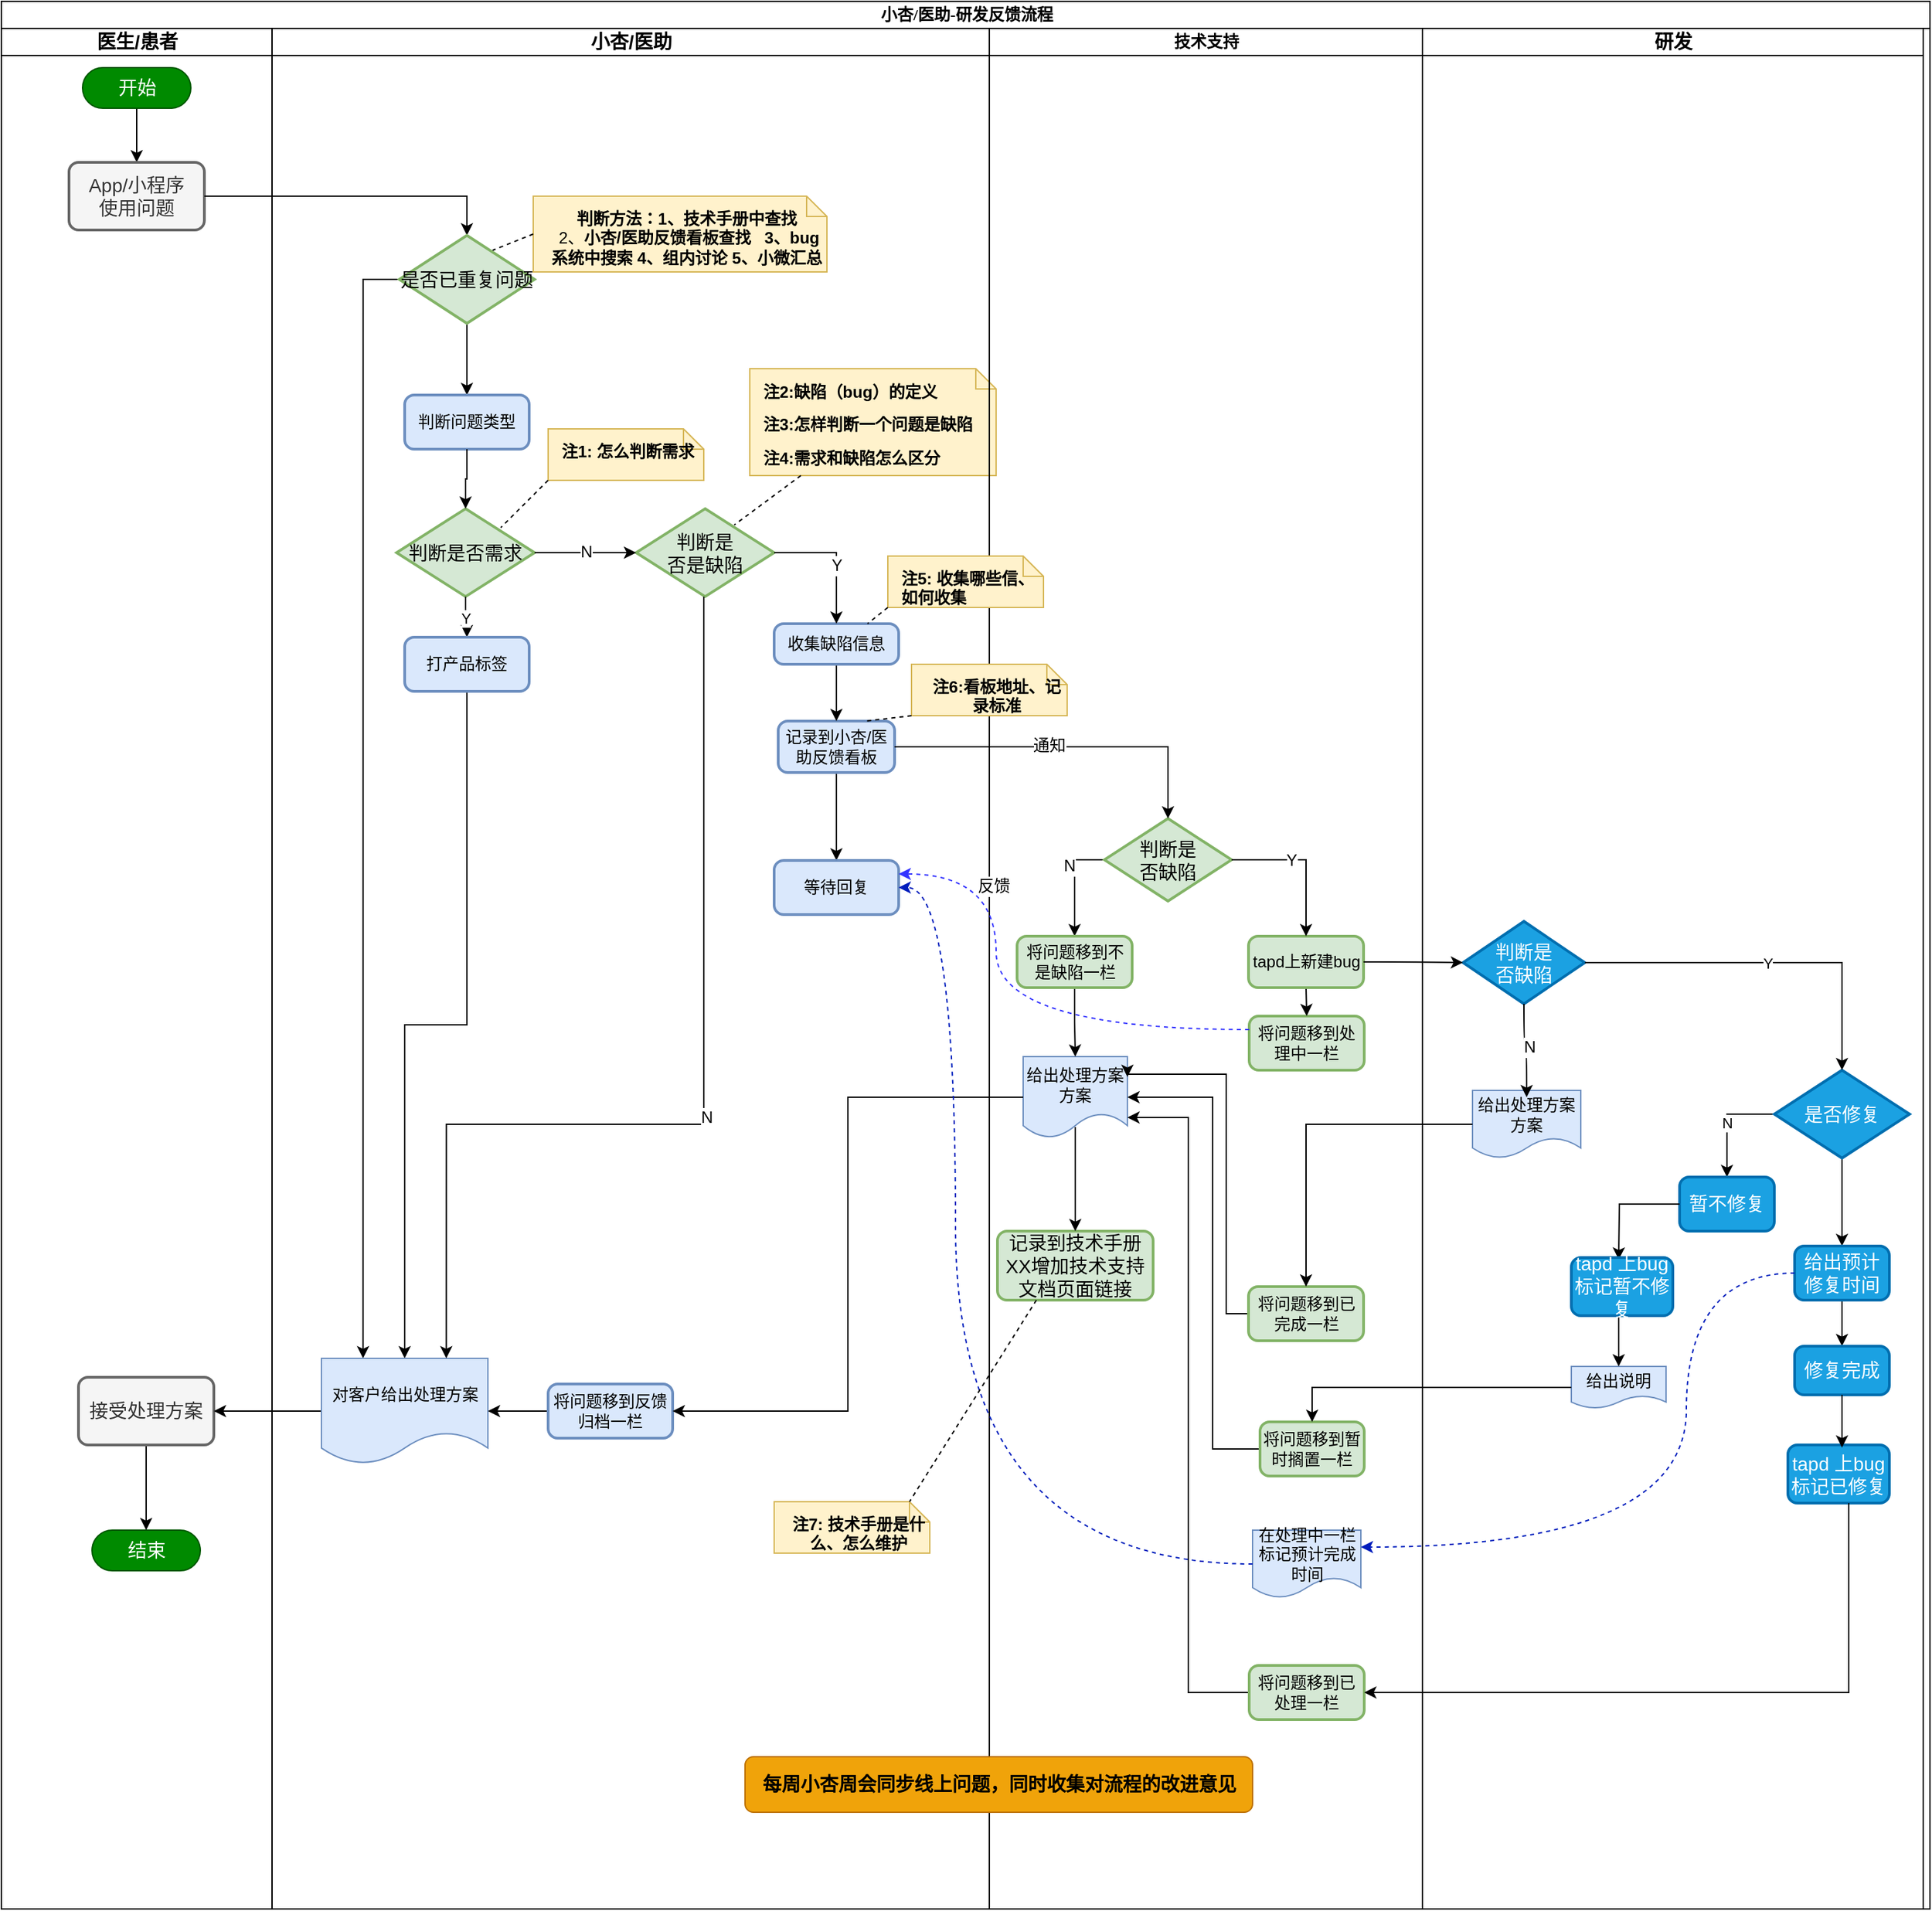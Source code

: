 <mxfile version="12.2.9" type="github" pages="1">
  <diagram name="Page-1" id="74e2e168-ea6b-b213-b513-2b3c1d86103e">
    <mxGraphModel dx="1878" dy="1584" grid="1" gridSize="10" guides="1" tooltips="1" connect="1" arrows="1" fold="1" page="1" pageScale="1" pageWidth="1169" pageHeight="827" background="#ffffff" math="0" shadow="0">
      <root>
        <mxCell id="0"/>
        <mxCell id="1" parent="0"/>
        <mxCell id="77e6c97f196da883-1" value="&lt;font style=&quot;font-size: 12px&quot;&gt;小杏/医助-研发反馈流程&lt;/font&gt;" style="swimlane;html=1;childLayout=stackLayout;startSize=20;rounded=0;shadow=0;labelBackgroundColor=none;strokeColor=#000000;strokeWidth=1;fillColor=#ffffff;fontFamily=Verdana;fontSize=8;fontColor=#000000;align=center;swimlaneFillColor=none;" parent="1" vertex="1">
          <mxGeometry x="75" y="-99" width="1425" height="1410" as="geometry">
            <mxRectangle x="70" y="40" width="60" height="20" as="alternateBounds"/>
          </mxGeometry>
        </mxCell>
        <mxCell id="77e6c97f196da883-2" value="&lt;font style=&quot;font-size: 14px&quot;&gt;医生/患者&lt;/font&gt;" style="swimlane;html=1;startSize=20;" parent="77e6c97f196da883-1" vertex="1">
          <mxGeometry y="20" width="200" height="1390" as="geometry"/>
        </mxCell>
        <mxCell id="CS8iFtkTwfFo0KuXTS89-81" value="" style="edgeStyle=orthogonalEdgeStyle;rounded=0;orthogonalLoop=1;jettySize=auto;html=1;" parent="77e6c97f196da883-2" source="ksEWMvaeQkEIQ98bON_O-1" target="ksEWMvaeQkEIQ98bON_O-6" edge="1">
          <mxGeometry relative="1" as="geometry"/>
        </mxCell>
        <mxCell id="ksEWMvaeQkEIQ98bON_O-1" value="&lt;font style=&quot;font-size: 14px&quot;&gt;开始&lt;/font&gt;" style="html=1;dashed=0;whitespace=wrap;shape=mxgraph.dfd.start;fillColor=#008a00;strokeColor=#005700;fontColor=#ffffff;" parent="77e6c97f196da883-2" vertex="1">
          <mxGeometry x="60" y="29" width="80" height="30" as="geometry"/>
        </mxCell>
        <mxCell id="Y_FIWzOunRJamVhr1s4d-17" value="&lt;font style=&quot;font-size: 14px&quot;&gt;结束&lt;/font&gt;" style="html=1;dashed=0;whitespace=wrap;shape=mxgraph.dfd.start;fillColor=#008a00;strokeColor=#005700;fontColor=#ffffff;" parent="77e6c97f196da883-2" vertex="1">
          <mxGeometry x="67" y="1110" width="80" height="30" as="geometry"/>
        </mxCell>
        <mxCell id="ksEWMvaeQkEIQ98bON_O-6" value="&lt;font style=&quot;font-size: 14px&quot;&gt;App/小程序&lt;br&gt;使用问题&lt;/font&gt;" style="rounded=1;whiteSpace=wrap;html=1;absoluteArcSize=1;arcSize=14;strokeWidth=2;fillColor=#f5f5f5;strokeColor=#666666;fontColor=#333333;" parent="77e6c97f196da883-2" vertex="1">
          <mxGeometry x="50" y="99" width="100" height="50" as="geometry"/>
        </mxCell>
        <mxCell id="CS8iFtkTwfFo0KuXTS89-507" style="edgeStyle=orthogonalEdgeStyle;rounded=0;orthogonalLoop=1;jettySize=auto;html=1;exitX=0.5;exitY=1;exitDx=0;exitDy=0;strokeColor=#000000;" parent="77e6c97f196da883-2" source="CS8iFtkTwfFo0KuXTS89-299" target="Y_FIWzOunRJamVhr1s4d-17" edge="1">
          <mxGeometry relative="1" as="geometry"/>
        </mxCell>
        <mxCell id="CS8iFtkTwfFo0KuXTS89-299" value="&lt;span style=&quot;font-size: 14px&quot;&gt;接受处理方案&lt;/span&gt;" style="rounded=1;whiteSpace=wrap;html=1;absoluteArcSize=1;arcSize=14;strokeWidth=2;fillColor=#f5f5f5;strokeColor=#666666;fontColor=#333333;" parent="77e6c97f196da883-2" vertex="1">
          <mxGeometry x="57" y="997" width="100" height="50" as="geometry"/>
        </mxCell>
        <mxCell id="CS8iFtkTwfFo0KuXTS89-83" value="" style="edgeStyle=orthogonalEdgeStyle;rounded=0;orthogonalLoop=1;jettySize=auto;html=1;entryX=0.5;entryY=0;entryDx=0;entryDy=0;entryPerimeter=0;" parent="77e6c97f196da883-1" source="ksEWMvaeQkEIQ98bON_O-6" target="CS8iFtkTwfFo0KuXTS89-197" edge="1">
          <mxGeometry relative="1" as="geometry">
            <mxPoint x="260" y="79" as="targetPoint"/>
            <Array as="points"/>
          </mxGeometry>
        </mxCell>
        <mxCell id="CS8iFtkTwfFo0KuXTS89-506" style="edgeStyle=orthogonalEdgeStyle;rounded=0;orthogonalLoop=1;jettySize=auto;html=1;entryX=1;entryY=0.5;entryDx=0;entryDy=0;strokeColor=#000000;" parent="77e6c97f196da883-1" source="CS8iFtkTwfFo0KuXTS89-371" target="CS8iFtkTwfFo0KuXTS89-299" edge="1">
          <mxGeometry relative="1" as="geometry"/>
        </mxCell>
        <mxCell id="77e6c97f196da883-3" value="&lt;font style=&quot;font-size: 14px&quot;&gt;小杏/医助&lt;/font&gt;" style="swimlane;html=1;startSize=20;glass=0;" parent="77e6c97f196da883-1" vertex="1">
          <mxGeometry x="200" y="20" width="530" height="1390" as="geometry"/>
        </mxCell>
        <mxCell id="CS8iFtkTwfFo0KuXTS89-76" value="&lt;font style=&quot;font-size: 14px&quot;&gt;判断是&lt;br&gt;否是缺陷&lt;br&gt;&lt;/font&gt;" style="strokeWidth=2;html=1;shape=mxgraph.flowchart.decision;whiteSpace=wrap;fillColor=#d5e8d4;strokeColor=#82b366;" parent="77e6c97f196da883-3" vertex="1">
          <mxGeometry x="269" y="355" width="102" height="65" as="geometry"/>
        </mxCell>
        <mxCell id="CS8iFtkTwfFo0KuXTS89-187" value="&lt;p style=&quot;margin: 0px ; margin-top: 10px ; margin-left: 10px ; text-align: left&quot;&gt;&lt;b style=&quot;text-align: center&quot;&gt;注2:缺陷（bug）的定义&lt;/b&gt;&lt;b style=&quot;text-align: center&quot;&gt;&lt;br&gt;&lt;/b&gt;&lt;/p&gt;&lt;p style=&quot;margin: 0px ; margin-top: 10px ; margin-left: 10px ; text-align: left&quot;&gt;&lt;b style=&quot;text-align: center&quot;&gt;注3:怎样判断一个问题是缺陷&lt;/b&gt;&lt;b style=&quot;text-align: center&quot;&gt;&lt;br&gt;&lt;/b&gt;&lt;/p&gt;&lt;p style=&quot;margin: 0px ; margin-top: 10px ; margin-left: 10px ; text-align: left&quot;&gt;&lt;b style=&quot;text-align: center&quot;&gt;注4:需求和缺陷怎么区分&lt;/b&gt;&lt;br&gt;&lt;/p&gt;" style="shape=note;html=1;size=15;spacingLeft=5;align=left;html=1;overflow=fill;whiteSpace=wrap;align=center;fillColor=#fff2cc;strokeColor=#d6b656;" parent="77e6c97f196da883-3" vertex="1">
          <mxGeometry x="353" y="251.5" width="182" height="79" as="geometry"/>
        </mxCell>
        <mxCell id="CS8iFtkTwfFo0KuXTS89-189" value="" style="rounded=0;html=1;labelBackgroundColor=none;endArrow=none;dashed=1;entryX=0.711;entryY=0.185;entryDx=0;entryDy=0;entryPerimeter=0;" parent="77e6c97f196da883-3" source="CS8iFtkTwfFo0KuXTS89-187" target="CS8iFtkTwfFo0KuXTS89-76" edge="1">
          <mxGeometry relative="1" as="geometry">
            <mxPoint x="399.75" y="351" as="targetPoint"/>
          </mxGeometry>
        </mxCell>
        <mxCell id="CS8iFtkTwfFo0KuXTS89-372" style="edgeStyle=orthogonalEdgeStyle;rounded=0;orthogonalLoop=1;jettySize=auto;html=1;exitX=0;exitY=0.5;exitDx=0;exitDy=0;exitPerimeter=0;entryX=0.25;entryY=0;entryDx=0;entryDy=0;strokeColor=#000000;" parent="77e6c97f196da883-3" source="CS8iFtkTwfFo0KuXTS89-197" target="CS8iFtkTwfFo0KuXTS89-371" edge="1">
          <mxGeometry relative="1" as="geometry"/>
        </mxCell>
        <mxCell id="CS8iFtkTwfFo0KuXTS89-512" style="edgeStyle=orthogonalEdgeStyle;rounded=0;orthogonalLoop=1;jettySize=auto;html=1;entryX=0.5;entryY=0;entryDx=0;entryDy=0;strokeColor=#000000;" parent="77e6c97f196da883-3" source="CS8iFtkTwfFo0KuXTS89-197" target="CS8iFtkTwfFo0KuXTS89-357" edge="1">
          <mxGeometry relative="1" as="geometry"/>
        </mxCell>
        <mxCell id="CS8iFtkTwfFo0KuXTS89-197" value="&lt;span style=&quot;font-size: 14px ; white-space: normal&quot;&gt;是否已重复问题&lt;br&gt;&lt;/span&gt;" style="strokeWidth=2;html=1;shape=mxgraph.flowchart.decision;whiteSpace=wrap;fillColor=#d5e8d4;strokeColor=#82b366;" parent="77e6c97f196da883-3" vertex="1">
          <mxGeometry x="94" y="153" width="100" height="65" as="geometry"/>
        </mxCell>
        <mxCell id="CS8iFtkTwfFo0KuXTS89-433" style="edgeStyle=orthogonalEdgeStyle;rounded=0;orthogonalLoop=1;jettySize=auto;html=1;entryX=0.5;entryY=0;entryDx=0;entryDy=0;strokeColor=#000000;" parent="77e6c97f196da883-3" source="CS8iFtkTwfFo0KuXTS89-227" target="CS8iFtkTwfFo0KuXTS89-432" edge="1">
          <mxGeometry relative="1" as="geometry"/>
        </mxCell>
        <mxCell id="CS8iFtkTwfFo0KuXTS89-227" value="记录到小杏/医助反馈看板" style="rounded=1;whiteSpace=wrap;html=1;absoluteArcSize=1;arcSize=14;strokeWidth=2;fillColor=#dae8fc;strokeColor=#6c8ebf;" parent="77e6c97f196da883-3" vertex="1">
          <mxGeometry x="374" y="512" width="86" height="38" as="geometry"/>
        </mxCell>
        <mxCell id="CS8iFtkTwfFo0KuXTS89-304" value="&lt;p style=&quot;margin: 10px 0px 0px 10px&quot;&gt;&lt;b&gt;判断方法：1、技术手册中查找&lt;br&gt;&lt;/b&gt;&amp;nbsp;2、&lt;span&gt;&lt;b&gt;小杏/医助反馈看板查找&amp;nbsp; &amp;nbsp;&lt;/b&gt;&lt;/span&gt;&lt;b&gt;3、bug系统中搜索 4、组内讨论 5、小微汇总&lt;/b&gt;&lt;/p&gt;&lt;p style=&quot;margin: 10px 0px 0px 10px&quot;&gt;&lt;b&gt;&lt;br&gt;&lt;/b&gt;&lt;/p&gt;" style="shape=note;html=1;size=15;spacingLeft=5;align=left;html=1;overflow=fill;whiteSpace=wrap;align=center;fillColor=#fff2cc;strokeColor=#d6b656;" parent="77e6c97f196da883-3" vertex="1">
          <mxGeometry x="193" y="124" width="217" height="56" as="geometry"/>
        </mxCell>
        <mxCell id="CS8iFtkTwfFo0KuXTS89-305" value="" style="rounded=0;html=1;labelBackgroundColor=none;endArrow=none;dashed=1;entryX=0.69;entryY=0.169;entryDx=0;entryDy=0;exitX=0;exitY=0.5;exitDx=0;exitDy=0;exitPerimeter=0;entryPerimeter=0;" parent="77e6c97f196da883-3" source="CS8iFtkTwfFo0KuXTS89-304" target="CS8iFtkTwfFo0KuXTS89-197" edge="1">
          <mxGeometry relative="1" as="geometry">
            <mxPoint x="605" y="445.5" as="sourcePoint"/>
            <mxPoint x="566" y="483" as="targetPoint"/>
            <Array as="points"/>
          </mxGeometry>
        </mxCell>
        <mxCell id="CS8iFtkTwfFo0KuXTS89-332" value="&lt;font style=&quot;font-size: 14px&quot;&gt;判断是否需求&lt;br&gt;&lt;/font&gt;" style="strokeWidth=2;html=1;shape=mxgraph.flowchart.decision;whiteSpace=wrap;fillColor=#d5e8d4;strokeColor=#82b366;" parent="77e6c97f196da883-3" vertex="1">
          <mxGeometry x="92" y="355" width="102" height="65" as="geometry"/>
        </mxCell>
        <mxCell id="CS8iFtkTwfFo0KuXTS89-359" value="Y" style="edgeStyle=orthogonalEdgeStyle;rounded=0;orthogonalLoop=1;jettySize=auto;html=1;strokeColor=#000000;exitX=0.5;exitY=1;exitDx=0;exitDy=0;exitPerimeter=0;" parent="77e6c97f196da883-3" source="CS8iFtkTwfFo0KuXTS89-332" target="CS8iFtkTwfFo0KuXTS89-358" edge="1">
          <mxGeometry relative="1" as="geometry"/>
        </mxCell>
        <mxCell id="CS8iFtkTwfFo0KuXTS89-357" value="判断问题类型" style="rounded=1;whiteSpace=wrap;html=1;absoluteArcSize=1;arcSize=14;strokeWidth=2;fillColor=#dae8fc;strokeColor=#6c8ebf;" parent="77e6c97f196da883-3" vertex="1">
          <mxGeometry x="98" y="271" width="92" height="40" as="geometry"/>
        </mxCell>
        <mxCell id="CS8iFtkTwfFo0KuXTS89-362" style="edgeStyle=orthogonalEdgeStyle;rounded=0;orthogonalLoop=1;jettySize=auto;html=1;exitX=0.5;exitY=1;exitDx=0;exitDy=0;entryX=0.5;entryY=0;entryDx=0;entryDy=0;strokeColor=#000000;" parent="77e6c97f196da883-3" source="CS8iFtkTwfFo0KuXTS89-358" target="CS8iFtkTwfFo0KuXTS89-371" edge="1">
          <mxGeometry relative="1" as="geometry">
            <mxPoint x="93" y="546" as="targetPoint"/>
          </mxGeometry>
        </mxCell>
        <mxCell id="CS8iFtkTwfFo0KuXTS89-358" value="打产品标签" style="rounded=1;whiteSpace=wrap;html=1;absoluteArcSize=1;arcSize=14;strokeWidth=2;fillColor=#dae8fc;strokeColor=#6c8ebf;" parent="77e6c97f196da883-3" vertex="1">
          <mxGeometry x="98" y="450" width="92" height="40" as="geometry"/>
        </mxCell>
        <mxCell id="CS8iFtkTwfFo0KuXTS89-371" value="&lt;span style=&quot;white-space: normal&quot;&gt;对客户给出处理方案&lt;/span&gt;" style="shape=document;whiteSpace=wrap;html=1;boundedLbl=1;fillColor=#dae8fc;strokeColor=#6c8ebf;" parent="77e6c97f196da883-3" vertex="1">
          <mxGeometry x="36.5" y="983" width="123" height="78" as="geometry"/>
        </mxCell>
        <mxCell id="CS8iFtkTwfFo0KuXTS89-368" style="edgeStyle=orthogonalEdgeStyle;rounded=0;orthogonalLoop=1;jettySize=auto;html=1;strokeColor=#000000;entryX=0.75;entryY=0;entryDx=0;entryDy=0;" parent="77e6c97f196da883-3" target="CS8iFtkTwfFo0KuXTS89-371" edge="1">
          <mxGeometry relative="1" as="geometry">
            <mxPoint x="205" y="990" as="targetPoint"/>
            <mxPoint x="319" y="420" as="sourcePoint"/>
            <Array as="points">
              <mxPoint x="319" y="810"/>
              <mxPoint x="128" y="810"/>
            </Array>
          </mxGeometry>
        </mxCell>
        <mxCell id="CS8iFtkTwfFo0KuXTS89-369" value="N" style="text;html=1;resizable=0;points=[];align=center;verticalAlign=middle;labelBackgroundColor=#ffffff;" parent="CS8iFtkTwfFo0KuXTS89-368" vertex="1" connectable="0">
          <mxGeometry x="0.021" y="2" relative="1" as="geometry">
            <mxPoint as="offset"/>
          </mxGeometry>
        </mxCell>
        <mxCell id="CS8iFtkTwfFo0KuXTS89-374" value="" style="group" parent="77e6c97f196da883-3" vertex="1" connectable="0">
          <mxGeometry x="204" y="296" width="115" height="38" as="geometry"/>
        </mxCell>
        <mxCell id="CS8iFtkTwfFo0KuXTS89-367" value="&lt;p style=&quot;margin: 0px ; margin-top: 10px ; margin-left: 10px ; text-align: left&quot;&gt;&lt;b style=&quot;text-align: center&quot;&gt;注1: 怎么判断需求&lt;/b&gt;&lt;/p&gt;" style="shape=note;html=1;size=15;spacingLeft=5;align=left;html=1;overflow=fill;whiteSpace=wrap;align=center;fillColor=#fff2cc;strokeColor=#d6b656;" parent="CS8iFtkTwfFo0KuXTS89-374" vertex="1">
          <mxGeometry width="115" height="38" as="geometry"/>
        </mxCell>
        <mxCell id="CS8iFtkTwfFo0KuXTS89-366" value="" style="rounded=0;html=1;labelBackgroundColor=none;endArrow=none;dashed=1;entryX=0.755;entryY=0.215;entryDx=0;entryDy=0;entryPerimeter=0;exitX=0;exitY=1;exitDx=0;exitDy=0;exitPerimeter=0;" parent="77e6c97f196da883-3" source="CS8iFtkTwfFo0KuXTS89-367" target="CS8iFtkTwfFo0KuXTS89-332" edge="1">
          <mxGeometry relative="1" as="geometry">
            <mxPoint x="13" y="24" as="sourcePoint"/>
            <mxPoint x="433.022" y="-25.975" as="targetPoint"/>
          </mxGeometry>
        </mxCell>
        <mxCell id="CS8iFtkTwfFo0KuXTS89-387" style="edgeStyle=orthogonalEdgeStyle;rounded=0;orthogonalLoop=1;jettySize=auto;html=1;entryX=0.5;entryY=0;entryDx=0;entryDy=0;strokeColor=#000000;" parent="77e6c97f196da883-3" source="CS8iFtkTwfFo0KuXTS89-384" target="CS8iFtkTwfFo0KuXTS89-227" edge="1">
          <mxGeometry relative="1" as="geometry"/>
        </mxCell>
        <mxCell id="CS8iFtkTwfFo0KuXTS89-384" value="收集缺陷信息" style="rounded=1;whiteSpace=wrap;html=1;absoluteArcSize=1;arcSize=14;strokeWidth=2;fillColor=#dae8fc;strokeColor=#6c8ebf;" parent="77e6c97f196da883-3" vertex="1">
          <mxGeometry x="371" y="440" width="92" height="30" as="geometry"/>
        </mxCell>
        <mxCell id="CS8iFtkTwfFo0KuXTS89-360" style="edgeStyle=orthogonalEdgeStyle;rounded=0;orthogonalLoop=1;jettySize=auto;html=1;exitX=0.5;exitY=1;exitDx=0;exitDy=0;strokeColor=#000000;entryX=0.5;entryY=0;entryDx=0;entryDy=0;entryPerimeter=0;" parent="77e6c97f196da883-3" source="CS8iFtkTwfFo0KuXTS89-357" target="CS8iFtkTwfFo0KuXTS89-332" edge="1">
          <mxGeometry relative="1" as="geometry">
            <mxPoint x="154" y="350" as="targetPoint"/>
          </mxGeometry>
        </mxCell>
        <mxCell id="CS8iFtkTwfFo0KuXTS89-365" style="edgeStyle=orthogonalEdgeStyle;rounded=0;orthogonalLoop=1;jettySize=auto;html=1;exitX=1;exitY=0.5;exitDx=0;exitDy=0;exitPerimeter=0;strokeColor=#000000;entryX=0;entryY=0.5;entryDx=0;entryDy=0;entryPerimeter=0;" parent="77e6c97f196da883-3" source="CS8iFtkTwfFo0KuXTS89-332" target="CS8iFtkTwfFo0KuXTS89-76" edge="1">
          <mxGeometry relative="1" as="geometry">
            <mxPoint x="280" y="380.5" as="targetPoint"/>
          </mxGeometry>
        </mxCell>
        <mxCell id="CS8iFtkTwfFo0KuXTS89-373" value="N" style="text;html=1;resizable=0;points=[];align=center;verticalAlign=middle;labelBackgroundColor=#ffffff;" parent="CS8iFtkTwfFo0KuXTS89-365" vertex="1" connectable="0">
          <mxGeometry x="0.014" y="1" relative="1" as="geometry">
            <mxPoint as="offset"/>
          </mxGeometry>
        </mxCell>
        <mxCell id="CS8iFtkTwfFo0KuXTS89-432" value="等待回复" style="rounded=1;whiteSpace=wrap;html=1;absoluteArcSize=1;arcSize=14;strokeWidth=2;fillColor=#dae8fc;strokeColor=#6c8ebf;" parent="77e6c97f196da883-3" vertex="1">
          <mxGeometry x="371" y="615" width="92" height="40" as="geometry"/>
        </mxCell>
        <mxCell id="CS8iFtkTwfFo0KuXTS89-375" style="edgeStyle=orthogonalEdgeStyle;rounded=0;orthogonalLoop=1;jettySize=auto;html=1;exitX=1;exitY=0.5;exitDx=0;exitDy=0;exitPerimeter=0;strokeColor=#000000;entryX=0.5;entryY=0;entryDx=0;entryDy=0;" parent="77e6c97f196da883-3" source="CS8iFtkTwfFo0KuXTS89-76" target="CS8iFtkTwfFo0KuXTS89-384" edge="1">
          <mxGeometry relative="1" as="geometry">
            <mxPoint x="425" y="420" as="targetPoint"/>
          </mxGeometry>
        </mxCell>
        <mxCell id="CS8iFtkTwfFo0KuXTS89-379" value="Y" style="text;html=1;resizable=0;points=[];align=center;verticalAlign=middle;labelBackgroundColor=#ffffff;" parent="CS8iFtkTwfFo0KuXTS89-375" vertex="1" connectable="0">
          <mxGeometry x="0.119" relative="1" as="geometry">
            <mxPoint as="offset"/>
          </mxGeometry>
        </mxCell>
        <mxCell id="CS8iFtkTwfFo0KuXTS89-522" style="edgeStyle=orthogonalEdgeStyle;rounded=0;orthogonalLoop=1;jettySize=auto;html=1;exitX=0;exitY=0.5;exitDx=0;exitDy=0;strokeColor=#000000;" parent="77e6c97f196da883-3" source="CS8iFtkTwfFo0KuXTS89-509" target="CS8iFtkTwfFo0KuXTS89-371" edge="1">
          <mxGeometry relative="1" as="geometry"/>
        </mxCell>
        <mxCell id="CS8iFtkTwfFo0KuXTS89-509" value="将问题移到反馈归档一栏" style="rounded=1;whiteSpace=wrap;html=1;absoluteArcSize=1;arcSize=14;strokeWidth=2;fillColor=#dae8fc;strokeColor=#6c8ebf;" parent="77e6c97f196da883-3" vertex="1">
          <mxGeometry x="204" y="1002" width="92" height="40" as="geometry"/>
        </mxCell>
        <mxCell id="Y_FIWzOunRJamVhr1s4d-7" value="技术支持" style="swimlane;html=1;startSize=20;" parent="77e6c97f196da883-3" vertex="1">
          <mxGeometry x="530" width="320" height="1390" as="geometry"/>
        </mxCell>
        <mxCell id="CS8iFtkTwfFo0KuXTS89-406" style="edgeStyle=orthogonalEdgeStyle;rounded=0;orthogonalLoop=1;jettySize=auto;html=1;strokeColor=#000000;exitX=0;exitY=0.5;exitDx=0;exitDy=0;exitPerimeter=0;" parent="Y_FIWzOunRJamVhr1s4d-7" source="CS8iFtkTwfFo0KuXTS89-395" target="CS8iFtkTwfFo0KuXTS89-405" edge="1">
          <mxGeometry relative="1" as="geometry"/>
        </mxCell>
        <mxCell id="CS8iFtkTwfFo0KuXTS89-418" value="N" style="text;html=1;resizable=0;points=[];align=center;verticalAlign=middle;labelBackgroundColor=#ffffff;" parent="CS8iFtkTwfFo0KuXTS89-406" vertex="1" connectable="0">
          <mxGeometry x="-0.565" y="-10" relative="1" as="geometry">
            <mxPoint x="-9" y="14" as="offset"/>
          </mxGeometry>
        </mxCell>
        <mxCell id="CS8iFtkTwfFo0KuXTS89-395" value="&lt;font style=&quot;font-size: 14px&quot;&gt;判断是&lt;br&gt;否缺陷&lt;/font&gt;" style="strokeWidth=2;html=1;shape=mxgraph.flowchart.decision;whiteSpace=wrap;fillColor=#d5e8d4;strokeColor=#82b366;" parent="Y_FIWzOunRJamVhr1s4d-7" vertex="1">
          <mxGeometry x="85" y="584" width="94" height="61" as="geometry"/>
        </mxCell>
        <mxCell id="CS8iFtkTwfFo0KuXTS89-403" value="&lt;span style=&quot;white-space: normal&quot;&gt;给出处理方案方案&lt;/span&gt;" style="shape=document;whiteSpace=wrap;html=1;boundedLbl=1;fillColor=#dae8fc;strokeColor=#6c8ebf;" parent="Y_FIWzOunRJamVhr1s4d-7" vertex="1">
          <mxGeometry x="25" y="760" width="77" height="60" as="geometry"/>
        </mxCell>
        <mxCell id="CS8iFtkTwfFo0KuXTS89-407" style="edgeStyle=orthogonalEdgeStyle;rounded=0;orthogonalLoop=1;jettySize=auto;html=1;exitX=0.5;exitY=1;exitDx=0;exitDy=0;entryX=0.5;entryY=0;entryDx=0;entryDy=0;strokeColor=#000000;" parent="Y_FIWzOunRJamVhr1s4d-7" source="CS8iFtkTwfFo0KuXTS89-405" target="CS8iFtkTwfFo0KuXTS89-403" edge="1">
          <mxGeometry relative="1" as="geometry"/>
        </mxCell>
        <mxCell id="CS8iFtkTwfFo0KuXTS89-405" value="将问题移到不是缺陷一栏" style="rounded=1;whiteSpace=wrap;html=1;absoluteArcSize=1;arcSize=14;strokeWidth=2;fillColor=#d5e8d4;strokeColor=#82b366;" parent="Y_FIWzOunRJamVhr1s4d-7" vertex="1">
          <mxGeometry x="20.5" y="671" width="85" height="38" as="geometry"/>
        </mxCell>
        <mxCell id="CS8iFtkTwfFo0KuXTS89-416" value="&lt;font style=&quot;font-size: 14px&quot;&gt;记录到技术手册&lt;br&gt;XX增加技术支持文档页面链接&lt;br&gt;&lt;/font&gt;" style="rounded=1;whiteSpace=wrap;html=1;absoluteArcSize=1;arcSize=14;strokeWidth=2;fillColor=#d5e8d4;strokeColor=#82b366;" parent="Y_FIWzOunRJamVhr1s4d-7" vertex="1">
          <mxGeometry x="6" y="889" width="115" height="51" as="geometry"/>
        </mxCell>
        <mxCell id="CS8iFtkTwfFo0KuXTS89-421" value="将问题移到处理中一栏" style="rounded=1;whiteSpace=wrap;html=1;absoluteArcSize=1;arcSize=14;strokeWidth=2;fillColor=#d5e8d4;strokeColor=#82b366;" parent="Y_FIWzOunRJamVhr1s4d-7" vertex="1">
          <mxGeometry x="192" y="730" width="85" height="40" as="geometry"/>
        </mxCell>
        <mxCell id="CS8iFtkTwfFo0KuXTS89-74" value="&lt;span style=&quot;font-size: 14px&quot;&gt;研发&lt;br&gt;&lt;/span&gt;" style="swimlane;html=1;startSize=20;" parent="Y_FIWzOunRJamVhr1s4d-7" vertex="1">
          <mxGeometry x="320" width="370" height="1390" as="geometry"/>
        </mxCell>
        <mxCell id="CS8iFtkTwfFo0KuXTS89-444" value="&lt;font style=&quot;font-size: 14px&quot;&gt;判断是&lt;br&gt;否缺陷&lt;/font&gt;" style="strokeWidth=2;html=1;shape=mxgraph.flowchart.decision;whiteSpace=wrap;fillColor=#1ba1e2;strokeColor=#006EAF;fontColor=#ffffff;" parent="CS8iFtkTwfFo0KuXTS89-74" vertex="1">
          <mxGeometry x="30" y="660" width="90" height="61" as="geometry"/>
        </mxCell>
        <mxCell id="CS8iFtkTwfFo0KuXTS89-447" value="&lt;span style=&quot;white-space: normal&quot;&gt;给出处理方案方案&lt;/span&gt;" style="shape=document;whiteSpace=wrap;html=1;boundedLbl=1;fillColor=#dae8fc;strokeColor=#6c8ebf;" parent="CS8iFtkTwfFo0KuXTS89-74" vertex="1">
          <mxGeometry x="37" y="785" width="80" height="50" as="geometry"/>
        </mxCell>
        <mxCell id="CS8iFtkTwfFo0KuXTS89-461" value="N" style="edgeStyle=orthogonalEdgeStyle;rounded=0;orthogonalLoop=1;jettySize=auto;html=1;exitX=0;exitY=0.5;exitDx=0;exitDy=0;exitPerimeter=0;entryX=0.5;entryY=0;entryDx=0;entryDy=0;strokeColor=#000000;" parent="CS8iFtkTwfFo0KuXTS89-74" source="CS8iFtkTwfFo0KuXTS89-458" target="CS8iFtkTwfFo0KuXTS89-460" edge="1">
          <mxGeometry relative="1" as="geometry"/>
        </mxCell>
        <mxCell id="CS8iFtkTwfFo0KuXTS89-494" style="edgeStyle=orthogonalEdgeStyle;rounded=0;orthogonalLoop=1;jettySize=auto;html=1;entryX=0.5;entryY=0;entryDx=0;entryDy=0;strokeColor=#000000;" parent="CS8iFtkTwfFo0KuXTS89-74" source="CS8iFtkTwfFo0KuXTS89-458" target="CS8iFtkTwfFo0KuXTS89-481" edge="1">
          <mxGeometry relative="1" as="geometry"/>
        </mxCell>
        <mxCell id="CS8iFtkTwfFo0KuXTS89-458" value="&lt;span style=&quot;font-size: 14px&quot;&gt;是否修复&lt;/span&gt;" style="strokeWidth=2;html=1;shape=mxgraph.flowchart.decision;whiteSpace=wrap;fillColor=#1ba1e2;strokeColor=#006EAF;fontColor=#ffffff;" parent="CS8iFtkTwfFo0KuXTS89-74" vertex="1">
          <mxGeometry x="260" y="770" width="100" height="65" as="geometry"/>
        </mxCell>
        <mxCell id="CS8iFtkTwfFo0KuXTS89-456" value="Y" style="edgeStyle=orthogonalEdgeStyle;rounded=0;orthogonalLoop=1;jettySize=auto;html=1;exitX=1;exitY=0.5;exitDx=0;exitDy=0;exitPerimeter=0;strokeColor=#000000;entryX=0.5;entryY=0;entryDx=0;entryDy=0;entryPerimeter=0;" parent="CS8iFtkTwfFo0KuXTS89-74" source="CS8iFtkTwfFo0KuXTS89-444" target="CS8iFtkTwfFo0KuXTS89-458" edge="1">
          <mxGeometry relative="1" as="geometry">
            <mxPoint x="200" y="720" as="targetPoint"/>
          </mxGeometry>
        </mxCell>
        <mxCell id="CS8iFtkTwfFo0KuXTS89-460" value="&lt;span style=&quot;font-size: 14px&quot;&gt;暂不修复&lt;/span&gt;" style="rounded=1;whiteSpace=wrap;html=1;absoluteArcSize=1;arcSize=14;strokeWidth=2;fillColor=#1ba1e2;strokeColor=#006EAF;fontColor=#ffffff;" parent="CS8iFtkTwfFo0KuXTS89-74" vertex="1">
          <mxGeometry x="190" y="849" width="70" height="40" as="geometry"/>
        </mxCell>
        <mxCell id="CS8iFtkTwfFo0KuXTS89-473" value="&lt;span style=&quot;white-space: normal&quot;&gt;给出说明&lt;/span&gt;" style="shape=document;whiteSpace=wrap;html=1;boundedLbl=1;fillColor=#dae8fc;strokeColor=#6c8ebf;" parent="CS8iFtkTwfFo0KuXTS89-74" vertex="1">
          <mxGeometry x="110" y="989" width="70" height="31" as="geometry"/>
        </mxCell>
        <mxCell id="CS8iFtkTwfFo0KuXTS89-446" style="edgeStyle=orthogonalEdgeStyle;curved=1;rounded=0;orthogonalLoop=1;jettySize=auto;html=1;strokeColor=#000000;entryX=0.5;entryY=0.1;entryDx=0;entryDy=0;entryPerimeter=0;" parent="CS8iFtkTwfFo0KuXTS89-74" source="CS8iFtkTwfFo0KuXTS89-444" target="CS8iFtkTwfFo0KuXTS89-447" edge="1">
          <mxGeometry relative="1" as="geometry">
            <mxPoint x="77" y="780" as="targetPoint"/>
          </mxGeometry>
        </mxCell>
        <mxCell id="CS8iFtkTwfFo0KuXTS89-448" value="N" style="text;html=1;resizable=0;points=[];align=center;verticalAlign=middle;labelBackgroundColor=#ffffff;" parent="CS8iFtkTwfFo0KuXTS89-446" vertex="1" connectable="0">
          <mxGeometry x="-0.013" y="2" relative="1" as="geometry">
            <mxPoint y="-1" as="offset"/>
          </mxGeometry>
        </mxCell>
        <mxCell id="CS8iFtkTwfFo0KuXTS89-485" style="edgeStyle=orthogonalEdgeStyle;curved=1;rounded=0;orthogonalLoop=1;jettySize=auto;html=1;entryX=0.5;entryY=0;entryDx=0;entryDy=0;strokeColor=#000000;" parent="CS8iFtkTwfFo0KuXTS89-74" source="CS8iFtkTwfFo0KuXTS89-481" target="CS8iFtkTwfFo0KuXTS89-484" edge="1">
          <mxGeometry relative="1" as="geometry"/>
        </mxCell>
        <mxCell id="CS8iFtkTwfFo0KuXTS89-481" value="&lt;span style=&quot;font-size: 14px&quot;&gt;给出预计修复时间&lt;/span&gt;" style="rounded=1;whiteSpace=wrap;html=1;absoluteArcSize=1;arcSize=14;strokeWidth=2;fillColor=#1ba1e2;strokeColor=#006EAF;fontColor=#ffffff;" parent="CS8iFtkTwfFo0KuXTS89-74" vertex="1">
          <mxGeometry x="275" y="900" width="70" height="40" as="geometry"/>
        </mxCell>
        <mxCell id="CS8iFtkTwfFo0KuXTS89-484" value="&lt;span style=&quot;font-size: 14px&quot;&gt;修复完成&lt;/span&gt;" style="rounded=1;whiteSpace=wrap;html=1;absoluteArcSize=1;arcSize=14;strokeWidth=2;fillColor=#1ba1e2;strokeColor=#006EAF;fontColor=#ffffff;" parent="CS8iFtkTwfFo0KuXTS89-74" vertex="1">
          <mxGeometry x="275" y="974" width="70" height="36" as="geometry"/>
        </mxCell>
        <mxCell id="CS8iFtkTwfFo0KuXTS89-472" style="edgeStyle=orthogonalEdgeStyle;rounded=0;orthogonalLoop=1;jettySize=auto;html=1;exitX=0;exitY=0.5;exitDx=0;exitDy=0;strokeColor=#000000;" parent="CS8iFtkTwfFo0KuXTS89-74" source="CS8iFtkTwfFo0KuXTS89-460" edge="1">
          <mxGeometry relative="1" as="geometry">
            <mxPoint x="145" y="910" as="targetPoint"/>
          </mxGeometry>
        </mxCell>
        <mxCell id="CS8iFtkTwfFo0KuXTS89-519" value="&lt;span style=&quot;font-size: 14px&quot;&gt;tapd 上bug标记已修复&lt;/span&gt;" style="rounded=1;whiteSpace=wrap;html=1;absoluteArcSize=1;arcSize=14;strokeWidth=2;fillColor=#1ba1e2;strokeColor=#006EAF;fontColor=#ffffff;" parent="CS8iFtkTwfFo0KuXTS89-74" vertex="1">
          <mxGeometry x="270" y="1047" width="75" height="43" as="geometry"/>
        </mxCell>
        <mxCell id="CS8iFtkTwfFo0KuXTS89-521" style="edgeStyle=orthogonalEdgeStyle;rounded=0;orthogonalLoop=1;jettySize=auto;html=1;exitX=0.5;exitY=1;exitDx=0;exitDy=0;entryX=0.5;entryY=0;entryDx=0;entryDy=0;strokeColor=#000000;" parent="CS8iFtkTwfFo0KuXTS89-74" source="CS8iFtkTwfFo0KuXTS89-520" target="CS8iFtkTwfFo0KuXTS89-473" edge="1">
          <mxGeometry relative="1" as="geometry"/>
        </mxCell>
        <mxCell id="CS8iFtkTwfFo0KuXTS89-520" value="&lt;span style=&quot;font-size: 14px&quot;&gt;tapd 上bug标记暂不修复&lt;/span&gt;" style="rounded=1;whiteSpace=wrap;html=1;absoluteArcSize=1;arcSize=14;strokeWidth=2;fillColor=#1ba1e2;strokeColor=#006EAF;fontColor=#ffffff;" parent="CS8iFtkTwfFo0KuXTS89-74" vertex="1">
          <mxGeometry x="110" y="908.5" width="75" height="43" as="geometry"/>
        </mxCell>
        <mxCell id="CS8iFtkTwfFo0KuXTS89-442" style="edgeStyle=orthogonalEdgeStyle;curved=1;rounded=0;orthogonalLoop=1;jettySize=auto;html=1;exitX=0.5;exitY=1;exitDx=0;exitDy=0;entryX=0.5;entryY=0;entryDx=0;entryDy=0;strokeColor=#000000;" parent="Y_FIWzOunRJamVhr1s4d-7" source="CS8iFtkTwfFo0KuXTS89-441" target="CS8iFtkTwfFo0KuXTS89-421" edge="1">
          <mxGeometry relative="1" as="geometry"/>
        </mxCell>
        <mxCell id="CS8iFtkTwfFo0KuXTS89-441" value="tapd上新建bug" style="rounded=1;whiteSpace=wrap;html=1;absoluteArcSize=1;arcSize=14;strokeWidth=2;fillColor=#d5e8d4;strokeColor=#82b366;" parent="Y_FIWzOunRJamVhr1s4d-7" vertex="1">
          <mxGeometry x="191.5" y="671" width="85" height="38" as="geometry"/>
        </mxCell>
        <mxCell id="CS8iFtkTwfFo0KuXTS89-477" style="edgeStyle=orthogonalEdgeStyle;rounded=0;orthogonalLoop=1;jettySize=auto;html=1;entryX=1;entryY=0.25;entryDx=0;entryDy=0;strokeColor=#000000;" parent="Y_FIWzOunRJamVhr1s4d-7" source="CS8iFtkTwfFo0KuXTS89-450" target="CS8iFtkTwfFo0KuXTS89-403" edge="1">
          <mxGeometry relative="1" as="geometry">
            <Array as="points">
              <mxPoint x="175" y="950"/>
              <mxPoint x="175" y="773"/>
            </Array>
          </mxGeometry>
        </mxCell>
        <mxCell id="CS8iFtkTwfFo0KuXTS89-450" value="将问题移到已完成一栏" style="rounded=1;whiteSpace=wrap;html=1;absoluteArcSize=1;arcSize=14;strokeWidth=2;fillColor=#d5e8d4;strokeColor=#82b366;" parent="Y_FIWzOunRJamVhr1s4d-7" vertex="1">
          <mxGeometry x="191.5" y="930" width="85" height="40" as="geometry"/>
        </mxCell>
        <mxCell id="CS8iFtkTwfFo0KuXTS89-449" style="edgeStyle=orthogonalEdgeStyle;rounded=0;orthogonalLoop=1;jettySize=auto;html=1;strokeColor=#000000;entryX=0.5;entryY=0;entryDx=0;entryDy=0;" parent="Y_FIWzOunRJamVhr1s4d-7" source="CS8iFtkTwfFo0KuXTS89-447" target="CS8iFtkTwfFo0KuXTS89-450" edge="1">
          <mxGeometry relative="1" as="geometry">
            <mxPoint x="275" y="840" as="targetPoint"/>
          </mxGeometry>
        </mxCell>
        <mxCell id="CS8iFtkTwfFo0KuXTS89-502" style="edgeStyle=orthogonalEdgeStyle;rounded=0;orthogonalLoop=1;jettySize=auto;html=1;exitX=0;exitY=0.5;exitDx=0;exitDy=0;entryX=1;entryY=0.5;entryDx=0;entryDy=0;strokeColor=#000000;" parent="Y_FIWzOunRJamVhr1s4d-7" source="CS8iFtkTwfFo0KuXTS89-475" target="CS8iFtkTwfFo0KuXTS89-403" edge="1">
          <mxGeometry relative="1" as="geometry">
            <Array as="points">
              <mxPoint x="165" y="1050"/>
              <mxPoint x="165" y="790"/>
            </Array>
          </mxGeometry>
        </mxCell>
        <mxCell id="CS8iFtkTwfFo0KuXTS89-475" value="将问题移到暂时搁置一栏" style="rounded=1;whiteSpace=wrap;html=1;absoluteArcSize=1;arcSize=14;strokeWidth=2;fillColor=#d5e8d4;strokeColor=#82b366;" parent="Y_FIWzOunRJamVhr1s4d-7" vertex="1">
          <mxGeometry x="200" y="1030" width="77" height="40" as="geometry"/>
        </mxCell>
        <mxCell id="CS8iFtkTwfFo0KuXTS89-474" style="edgeStyle=orthogonalEdgeStyle;rounded=0;orthogonalLoop=1;jettySize=auto;html=1;exitX=0;exitY=0.5;exitDx=0;exitDy=0;strokeColor=#000000;entryX=0.5;entryY=0;entryDx=0;entryDy=0;" parent="Y_FIWzOunRJamVhr1s4d-7" source="CS8iFtkTwfFo0KuXTS89-473" target="CS8iFtkTwfFo0KuXTS89-475" edge="1">
          <mxGeometry relative="1" as="geometry">
            <mxPoint x="235" y="1010" as="targetPoint"/>
          </mxGeometry>
        </mxCell>
        <mxCell id="CS8iFtkTwfFo0KuXTS89-487" value="在处理中一栏标记预计完成时间" style="shape=document;whiteSpace=wrap;html=1;boundedLbl=1;fillColor=#dae8fc;strokeColor=#6c8ebf;" parent="Y_FIWzOunRJamVhr1s4d-7" vertex="1">
          <mxGeometry x="194.5" y="1110" width="80" height="50" as="geometry"/>
        </mxCell>
        <mxCell id="CS8iFtkTwfFo0KuXTS89-498" style="edgeStyle=orthogonalEdgeStyle;rounded=0;orthogonalLoop=1;jettySize=auto;html=1;exitX=0;exitY=0.5;exitDx=0;exitDy=0;entryX=1;entryY=0.75;entryDx=0;entryDy=0;strokeColor=#000000;" parent="Y_FIWzOunRJamVhr1s4d-7" source="CS8iFtkTwfFo0KuXTS89-496" target="CS8iFtkTwfFo0KuXTS89-403" edge="1">
          <mxGeometry relative="1" as="geometry"/>
        </mxCell>
        <mxCell id="CS8iFtkTwfFo0KuXTS89-496" value="将问题移到已处理一栏" style="rounded=1;whiteSpace=wrap;html=1;absoluteArcSize=1;arcSize=14;strokeWidth=2;fillColor=#d5e8d4;strokeColor=#82b366;" parent="Y_FIWzOunRJamVhr1s4d-7" vertex="1">
          <mxGeometry x="192" y="1210" width="85" height="40" as="geometry"/>
        </mxCell>
        <mxCell id="CS8iFtkTwfFo0KuXTS89-495" style="edgeStyle=orthogonalEdgeStyle;rounded=0;orthogonalLoop=1;jettySize=auto;html=1;strokeColor=#000000;entryX=1;entryY=0.5;entryDx=0;entryDy=0;" parent="Y_FIWzOunRJamVhr1s4d-7" target="CS8iFtkTwfFo0KuXTS89-496" edge="1">
          <mxGeometry relative="1" as="geometry">
            <mxPoint x="630" y="1250" as="targetPoint"/>
            <mxPoint x="635" y="1090" as="sourcePoint"/>
            <Array as="points">
              <mxPoint x="635" y="1230"/>
            </Array>
          </mxGeometry>
        </mxCell>
        <mxCell id="CS8iFtkTwfFo0KuXTS89-500" style="edgeStyle=orthogonalEdgeStyle;curved=1;rounded=0;orthogonalLoop=1;jettySize=auto;html=1;entryX=1;entryY=0.25;entryDx=0;entryDy=0;dashed=1;strokeColor=#001DBC;fillColor=#0050ef;" parent="Y_FIWzOunRJamVhr1s4d-7" source="CS8iFtkTwfFo0KuXTS89-481" target="CS8iFtkTwfFo0KuXTS89-487" edge="1">
          <mxGeometry relative="1" as="geometry">
            <Array as="points">
              <mxPoint x="515" y="920"/>
              <mxPoint x="515" y="1123"/>
            </Array>
          </mxGeometry>
        </mxCell>
        <mxCell id="CS8iFtkTwfFo0KuXTS89-415" style="edgeStyle=orthogonalEdgeStyle;rounded=0;orthogonalLoop=1;jettySize=auto;html=1;strokeColor=#000000;exitX=0.5;exitY=0.867;exitDx=0;exitDy=0;exitPerimeter=0;entryX=0.5;entryY=0;entryDx=0;entryDy=0;" parent="Y_FIWzOunRJamVhr1s4d-7" source="CS8iFtkTwfFo0KuXTS89-403" target="CS8iFtkTwfFo0KuXTS89-416" edge="1">
          <mxGeometry relative="1" as="geometry">
            <mxPoint x="63" y="840" as="targetPoint"/>
          </mxGeometry>
        </mxCell>
        <mxCell id="CS8iFtkTwfFo0KuXTS89-513" value="" style="group" parent="Y_FIWzOunRJamVhr1s4d-7" vertex="1" connectable="0">
          <mxGeometry x="-75" y="390" width="115" height="38" as="geometry"/>
        </mxCell>
        <mxCell id="CS8iFtkTwfFo0KuXTS89-514" value="&lt;p style=&quot;margin: 0px ; margin-top: 10px ; margin-left: 10px ; text-align: left&quot;&gt;&lt;b style=&quot;text-align: center&quot;&gt;注5: 收集哪些信、&lt;/b&gt;&lt;b style=&quot;text-align: center&quot;&gt;如何收集&lt;/b&gt;&lt;/p&gt;" style="shape=note;html=1;size=15;spacingLeft=5;align=left;html=1;overflow=fill;whiteSpace=wrap;align=center;fillColor=#fff2cc;strokeColor=#d6b656;" parent="CS8iFtkTwfFo0KuXTS89-513" vertex="1">
          <mxGeometry width="115" height="38" as="geometry"/>
        </mxCell>
        <mxCell id="CS8iFtkTwfFo0KuXTS89-419" style="edgeStyle=orthogonalEdgeStyle;rounded=0;orthogonalLoop=1;jettySize=auto;html=1;exitX=1;exitY=0.5;exitDx=0;exitDy=0;exitPerimeter=0;strokeColor=#000000;entryX=0.5;entryY=0;entryDx=0;entryDy=0;" parent="Y_FIWzOunRJamVhr1s4d-7" source="CS8iFtkTwfFo0KuXTS89-395" target="CS8iFtkTwfFo0KuXTS89-441" edge="1">
          <mxGeometry relative="1" as="geometry">
            <mxPoint x="275" y="670" as="targetPoint"/>
          </mxGeometry>
        </mxCell>
        <mxCell id="CS8iFtkTwfFo0KuXTS89-420" value="Y" style="text;html=1;resizable=0;points=[];align=center;verticalAlign=middle;labelBackgroundColor=#ffffff;" parent="CS8iFtkTwfFo0KuXTS89-419" vertex="1" connectable="0">
          <mxGeometry x="-0.215" relative="1" as="geometry">
            <mxPoint as="offset"/>
          </mxGeometry>
        </mxCell>
        <mxCell id="CS8iFtkTwfFo0KuXTS89-443" style="edgeStyle=orthogonalEdgeStyle;curved=1;rounded=0;orthogonalLoop=1;jettySize=auto;html=1;exitX=1;exitY=0.5;exitDx=0;exitDy=0;strokeColor=#000000;entryX=0;entryY=0.5;entryDx=0;entryDy=0;entryPerimeter=0;" parent="Y_FIWzOunRJamVhr1s4d-7" source="CS8iFtkTwfFo0KuXTS89-441" target="CS8iFtkTwfFo0KuXTS89-444" edge="1">
          <mxGeometry relative="1" as="geometry">
            <mxPoint x="345" y="690" as="targetPoint"/>
          </mxGeometry>
        </mxCell>
        <mxCell id="CS8iFtkTwfFo0KuXTS89-526" value="" style="group" parent="Y_FIWzOunRJamVhr1s4d-7" vertex="1" connectable="0">
          <mxGeometry x="-57.5" y="470" width="115" height="38" as="geometry"/>
        </mxCell>
        <mxCell id="CS8iFtkTwfFo0KuXTS89-527" value="&lt;p style=&quot;text-align: center ; margin: 10px 0px 0px 10px&quot;&gt;&lt;b&gt;注6:看板地址、记录标准&lt;/b&gt;&lt;/p&gt;" style="shape=note;html=1;size=15;spacingLeft=5;align=left;html=1;overflow=fill;whiteSpace=wrap;align=center;fillColor=#fff2cc;strokeColor=#d6b656;" parent="CS8iFtkTwfFo0KuXTS89-526" vertex="1">
          <mxGeometry width="115" height="38" as="geometry"/>
        </mxCell>
        <mxCell id="9jPfpr7dmJrBUAd6MTzU-53" value="&lt;b&gt;&lt;font color=&quot;#000000&quot; style=&quot;font-size: 14px&quot;&gt;每周小杏周会同步线上问题，同时收集对流程的改进意见&lt;/font&gt;&lt;/b&gt;" style="rounded=1;whiteSpace=wrap;html=1;fillColor=#f0a30a;strokeColor=#BD7000;fontColor=#ffffff;" parent="Y_FIWzOunRJamVhr1s4d-7" vertex="1">
          <mxGeometry x="-180.5" y="1277.5" width="375" height="41" as="geometry"/>
        </mxCell>
        <mxCell id="CS8iFtkTwfFo0KuXTS89-390" style="edgeStyle=orthogonalEdgeStyle;rounded=0;orthogonalLoop=1;jettySize=auto;html=1;strokeColor=#000000;entryX=0.5;entryY=0;entryDx=0;entryDy=0;entryPerimeter=0;" parent="77e6c97f196da883-3" source="CS8iFtkTwfFo0KuXTS89-227" target="CS8iFtkTwfFo0KuXTS89-395" edge="1">
          <mxGeometry relative="1" as="geometry">
            <mxPoint x="644" y="533" as="targetPoint"/>
          </mxGeometry>
        </mxCell>
        <mxCell id="CS8iFtkTwfFo0KuXTS89-516" value="通知" style="text;html=1;resizable=0;points=[];align=center;verticalAlign=middle;labelBackgroundColor=#ffffff;" parent="CS8iFtkTwfFo0KuXTS89-390" vertex="1" connectable="0">
          <mxGeometry x="-0.106" y="1" relative="1" as="geometry">
            <mxPoint as="offset"/>
          </mxGeometry>
        </mxCell>
        <mxCell id="CS8iFtkTwfFo0KuXTS89-413" style="edgeStyle=orthogonalEdgeStyle;rounded=0;orthogonalLoop=1;jettySize=auto;html=1;exitX=0;exitY=0.5;exitDx=0;exitDy=0;entryX=1;entryY=0.5;entryDx=0;entryDy=0;strokeColor=#000000;" parent="77e6c97f196da883-3" source="CS8iFtkTwfFo0KuXTS89-403" target="CS8iFtkTwfFo0KuXTS89-509" edge="1">
          <mxGeometry relative="1" as="geometry">
            <mxPoint x="416.571" y="1042.714" as="targetPoint"/>
          </mxGeometry>
        </mxCell>
        <mxCell id="CS8iFtkTwfFo0KuXTS89-435" style="edgeStyle=orthogonalEdgeStyle;rounded=0;orthogonalLoop=1;jettySize=auto;html=1;exitX=0;exitY=0.25;exitDx=0;exitDy=0;entryX=1;entryY=0.25;entryDx=0;entryDy=0;strokeColor=#3333FF;fillColor=#ffff88;dashed=1;curved=1;" parent="77e6c97f196da883-3" source="CS8iFtkTwfFo0KuXTS89-421" target="CS8iFtkTwfFo0KuXTS89-432" edge="1">
          <mxGeometry relative="1" as="geometry">
            <Array as="points">
              <mxPoint x="535" y="740"/>
              <mxPoint x="535" y="625"/>
            </Array>
          </mxGeometry>
        </mxCell>
        <mxCell id="CS8iFtkTwfFo0KuXTS89-440" value="反馈" style="text;html=1;resizable=0;points=[];align=center;verticalAlign=middle;labelBackgroundColor=#ffffff;" parent="CS8iFtkTwfFo0KuXTS89-435" vertex="1" connectable="0">
          <mxGeometry x="0.566" y="2" relative="1" as="geometry">
            <mxPoint as="offset"/>
          </mxGeometry>
        </mxCell>
        <mxCell id="CS8iFtkTwfFo0KuXTS89-499" style="edgeStyle=orthogonalEdgeStyle;rounded=0;orthogonalLoop=1;jettySize=auto;html=1;entryX=1;entryY=0.5;entryDx=0;entryDy=0;strokeColor=#001DBC;fillColor=#0050ef;curved=1;dashed=1;" parent="77e6c97f196da883-3" source="CS8iFtkTwfFo0KuXTS89-487" target="CS8iFtkTwfFo0KuXTS89-432" edge="1">
          <mxGeometry relative="1" as="geometry">
            <Array as="points">
              <mxPoint x="505" y="1135"/>
              <mxPoint x="505" y="635"/>
            </Array>
          </mxGeometry>
        </mxCell>
        <mxCell id="CS8iFtkTwfFo0KuXTS89-515" value="" style="rounded=0;html=1;labelBackgroundColor=none;endArrow=none;dashed=1;entryX=0.75;entryY=0;entryDx=0;entryDy=0;exitX=0;exitY=1;exitDx=0;exitDy=0;exitPerimeter=0;" parent="77e6c97f196da883-3" source="CS8iFtkTwfFo0KuXTS89-514" target="CS8iFtkTwfFo0KuXTS89-384" edge="1">
          <mxGeometry relative="1" as="geometry">
            <mxPoint x="489" y="264" as="sourcePoint"/>
            <mxPoint x="454.01" y="298.975" as="targetPoint"/>
          </mxGeometry>
        </mxCell>
        <mxCell id="CS8iFtkTwfFo0KuXTS89-528" value="" style="rounded=0;html=1;labelBackgroundColor=none;endArrow=none;dashed=1;entryX=0.75;entryY=0;entryDx=0;entryDy=0;exitX=0;exitY=1;exitDx=0;exitDy=0;exitPerimeter=0;" parent="77e6c97f196da883-3" source="CS8iFtkTwfFo0KuXTS89-527" target="CS8iFtkTwfFo0KuXTS89-227" edge="1">
          <mxGeometry relative="1" as="geometry">
            <mxPoint x="740" y="359" as="sourcePoint"/>
            <mxPoint x="725" y="371" as="targetPoint"/>
          </mxGeometry>
        </mxCell>
        <mxCell id="9jPfpr7dmJrBUAd6MTzU-49" value="" style="group" parent="77e6c97f196da883-3" vertex="1" connectable="0">
          <mxGeometry x="371" y="1089" width="115" height="38" as="geometry"/>
        </mxCell>
        <mxCell id="9jPfpr7dmJrBUAd6MTzU-50" value="&lt;p style=&quot;text-align: center ; margin: 10px 0px 0px 10px&quot;&gt;&lt;b&gt;注7: 技术手册是什么、怎么维护&lt;/b&gt;&lt;/p&gt;" style="shape=note;html=1;size=15;spacingLeft=5;align=left;html=1;overflow=fill;whiteSpace=wrap;align=center;fillColor=#fff2cc;strokeColor=#d6b656;" parent="9jPfpr7dmJrBUAd6MTzU-49" vertex="1">
          <mxGeometry width="115" height="38" as="geometry"/>
        </mxCell>
        <mxCell id="9jPfpr7dmJrBUAd6MTzU-51" value="" style="rounded=0;html=1;labelBackgroundColor=none;endArrow=none;dashed=1;entryX=0;entryY=0;entryDx=100;entryDy=0;exitX=0.25;exitY=1;exitDx=0;exitDy=0;entryPerimeter=0;" parent="77e6c97f196da883-3" source="CS8iFtkTwfFo0KuXTS89-416" target="9jPfpr7dmJrBUAd6MTzU-50" edge="1">
          <mxGeometry relative="1" as="geometry">
            <mxPoint x="757.5" y="439" as="sourcePoint"/>
            <mxPoint x="723.5" y="443" as="targetPoint"/>
          </mxGeometry>
        </mxCell>
        <mxCell id="CS8iFtkTwfFo0KuXTS89-518" style="edgeStyle=orthogonalEdgeStyle;rounded=0;orthogonalLoop=1;jettySize=auto;html=1;exitX=0.5;exitY=1;exitDx=0;exitDy=0;strokeColor=#000000;" parent="1" source="CS8iFtkTwfFo0KuXTS89-484" edge="1">
          <mxGeometry relative="1" as="geometry">
            <mxPoint x="1435" y="970" as="targetPoint"/>
          </mxGeometry>
        </mxCell>
      </root>
    </mxGraphModel>
  </diagram>
</mxfile>

